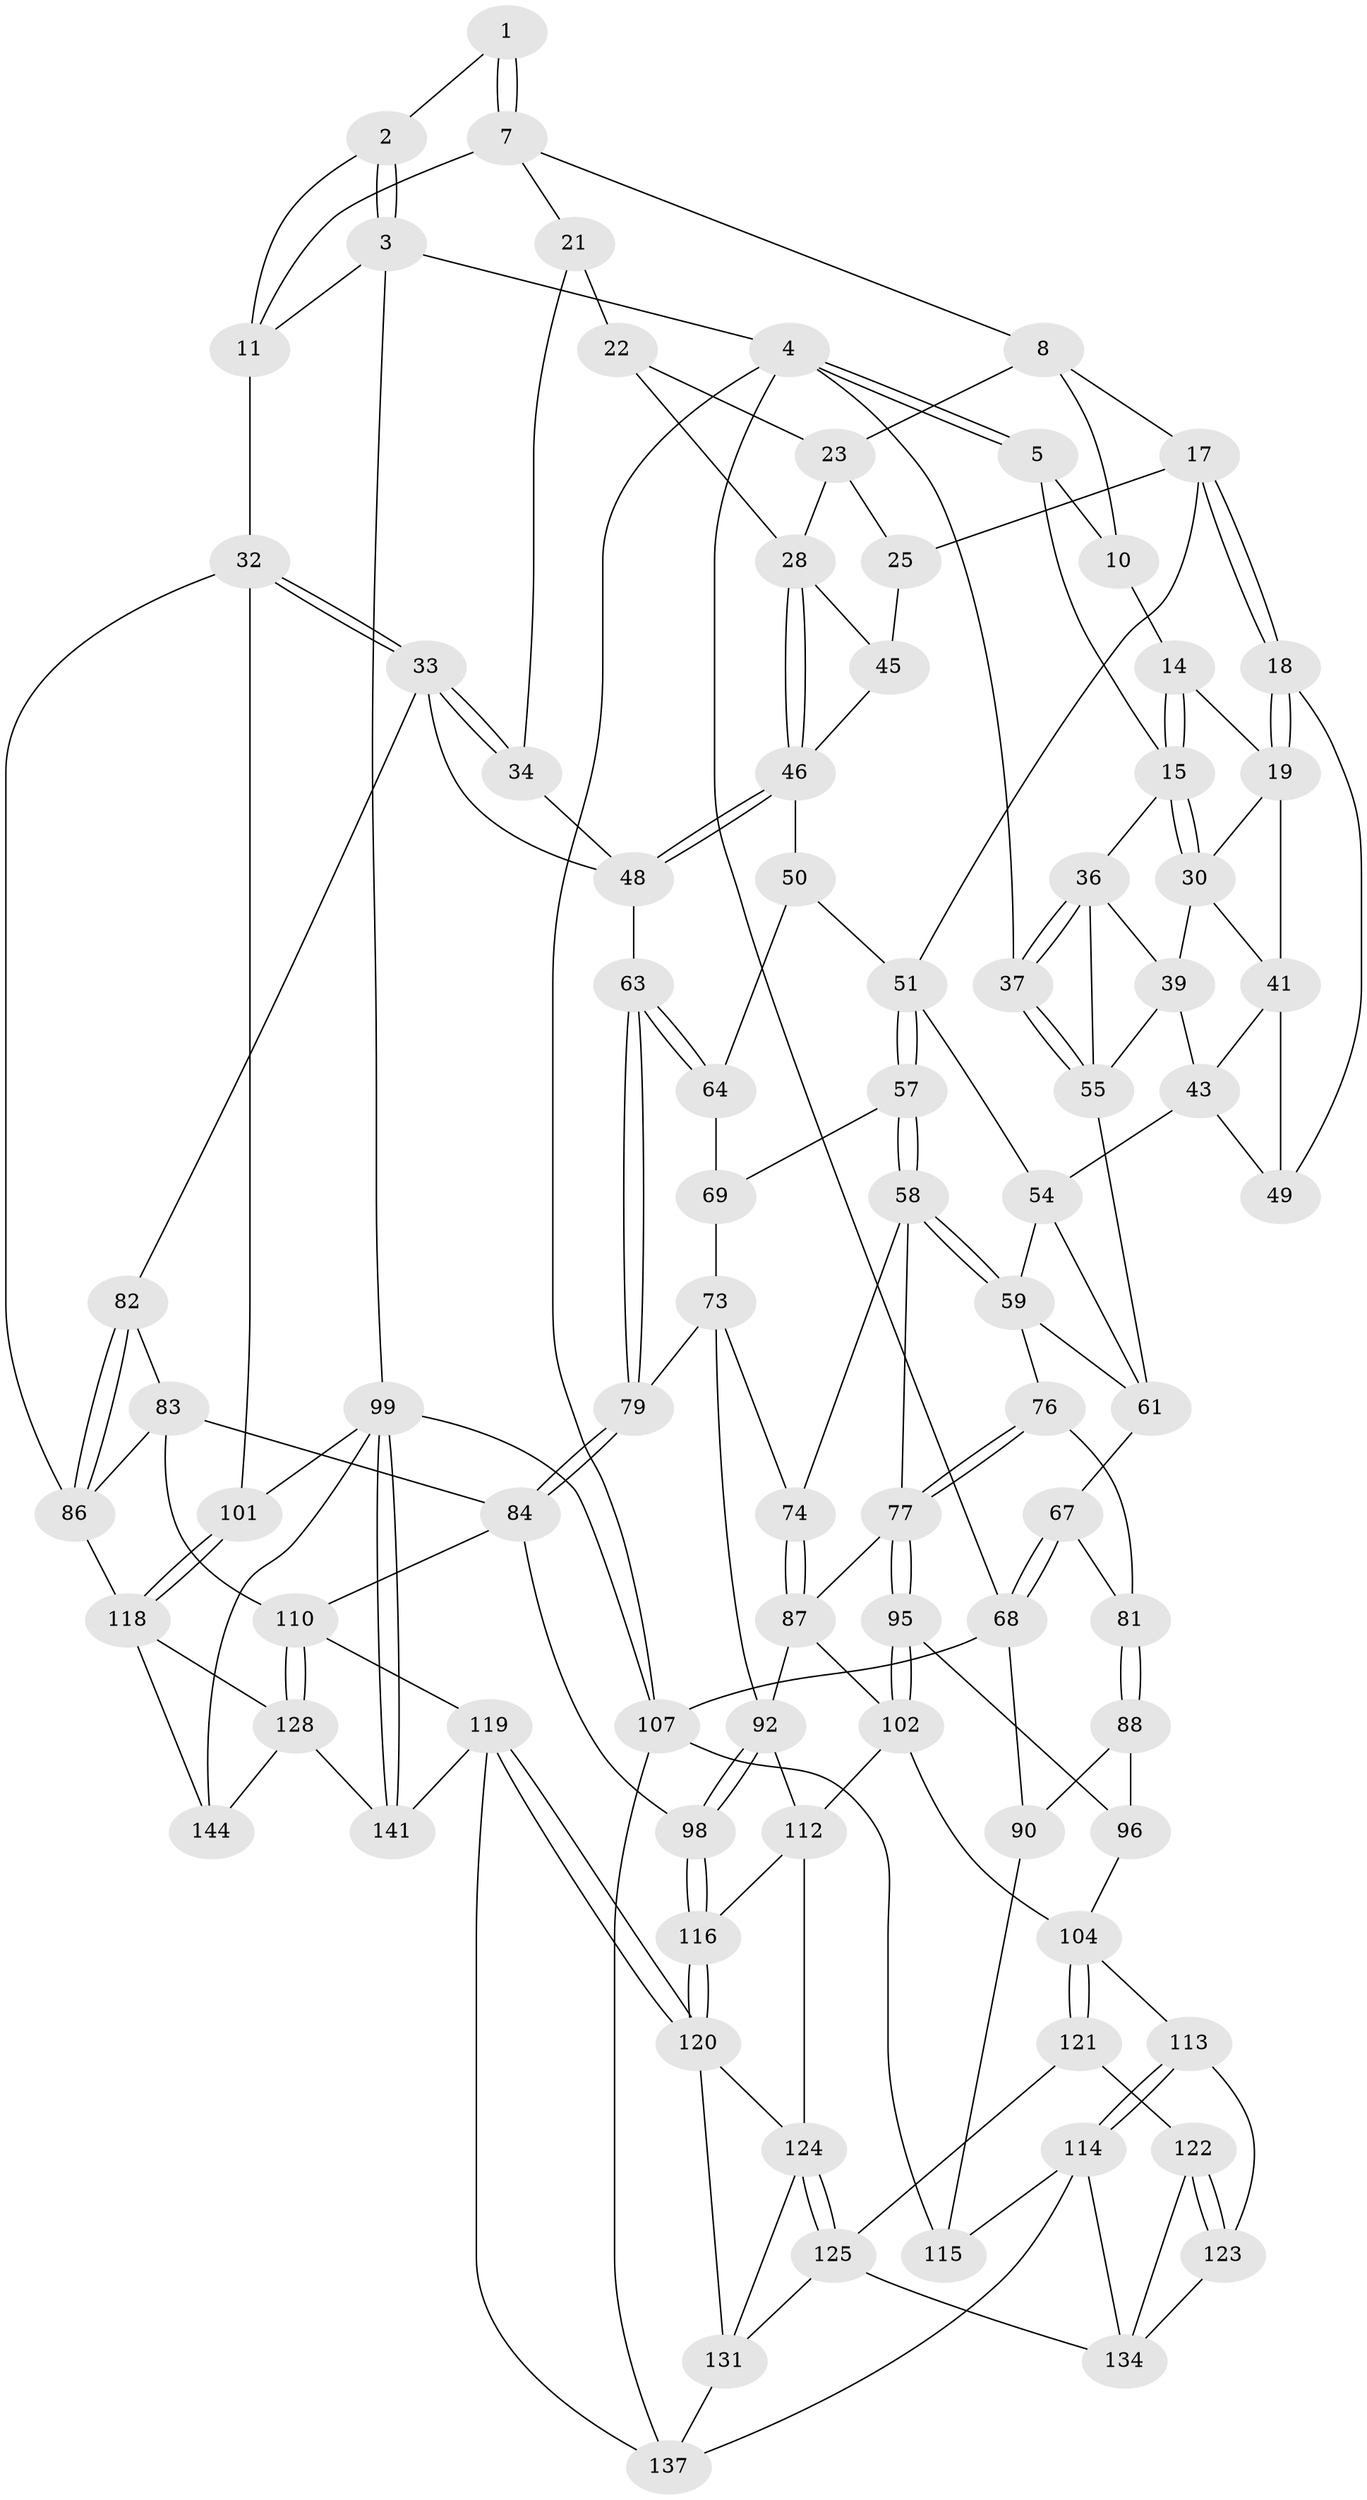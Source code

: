 // Generated by graph-tools (version 1.1) at 2025/24/03/03/25 07:24:39]
// undirected, 87 vertices, 193 edges
graph export_dot {
graph [start="1"]
  node [color=gray90,style=filled];
  1 [pos="+0.5892988321926016+0"];
  2 [pos="+0.8154614362030961+0"];
  3 [pos="+1+0"];
  4 [pos="+0+0",super="+38"];
  5 [pos="+0+0",super="+6"];
  7 [pos="+0.5877021612947916+0",super="+12"];
  8 [pos="+0.5725918586043794+0",super="+9"];
  10 [pos="+0.2923188645299783+0"];
  11 [pos="+0.7623549716363897+0.028017047381238846",super="+13"];
  14 [pos="+0.28944947822646494+0"];
  15 [pos="+0.14936350597815315+0.09012613365547949",super="+16"];
  17 [pos="+0.41250889677179214+0.1389727804797263",super="+26"];
  18 [pos="+0.36207319450544606+0.14651158238931983"];
  19 [pos="+0.32391111635067416+0.13963769482315908",super="+20"];
  21 [pos="+0.7289859257167379+0.07675569469001743",super="+35"];
  22 [pos="+0.6539830787924354+0.0516032807683112",super="+27"];
  23 [pos="+0.5915490994794115+0",super="+24"];
  25 [pos="+0.46687443679105733+0.14635857936189056"];
  28 [pos="+0.6265323625684318+0.15358257070685372",super="+29"];
  30 [pos="+0.15518339120238026+0.09659591934701742",super="+31"];
  32 [pos="+1+0.2278047122517825",super="+85"];
  33 [pos="+1+0.2509624459686971",super="+70"];
  34 [pos="+0.8345730897190125+0.21494091279279098"];
  36 [pos="+0.0791487780545465+0.08080960893203763",super="+40"];
  37 [pos="+0+0.1687208052949834"];
  39 [pos="+0.13000645235321823+0.14037524802793655",super="+44"];
  41 [pos="+0.22035205701893423+0.15556488664291257",super="+42"];
  43 [pos="+0.1974607368884135+0.22084690572614055",super="+53"];
  45 [pos="+0.5256458558926141+0.18407395934689771"];
  46 [pos="+0.6078313557934986+0.2689404236019627",super="+47"];
  48 [pos="+0.6639814131748343+0.29127189448684654",super="+62"];
  49 [pos="+0.29991682575935336+0.2158373451149196"];
  50 [pos="+0.5641040901828734+0.2880882580960721"];
  51 [pos="+0.42397119367535124+0.22411803373448444",super="+52"];
  54 [pos="+0.2902945511856411+0.32954634112604225",super="+60"];
  55 [pos="+0.0356755337565405+0.20304523003581795",super="+56"];
  57 [pos="+0.4467882903273332+0.37729126952891023"];
  58 [pos="+0.4365215343245502+0.38196528030924376",super="+75"];
  59 [pos="+0.29906512775527677+0.37574281689544425",super="+71"];
  61 [pos="+0.09908098397252146+0.326461699875573",super="+66"];
  63 [pos="+0.648595380534853+0.44890193672387607"];
  64 [pos="+0.6294681849231026+0.43940817764842616",super="+65"];
  67 [pos="+0.031583814085420145+0.42228616680421666"];
  68 [pos="+0+0.46405667285456265",super="+91"];
  69 [pos="+0.47189464344122195+0.37975547987386954",super="+72"];
  73 [pos="+0.5066476778647656+0.5236862111837803",super="+80"];
  74 [pos="+0.439281969931118+0.5198055586781755"];
  76 [pos="+0.2715810718906297+0.49066948726285814"];
  77 [pos="+0.2717497780337636+0.491039276306409",super="+78"];
  79 [pos="+0.6347477364641764+0.5124045737550844"];
  81 [pos="+0.10728711238863607+0.502961113965267"];
  82 [pos="+0.8221917650768918+0.5273721004763606"];
  83 [pos="+0.7590500011547725+0.5957817911246727",super="+109"];
  84 [pos="+0.6748995094993577+0.6044088563105222",super="+97"];
  86 [pos="+0.9389511910472961+0.6396193536728005",super="+108"];
  87 [pos="+0.36242852218282945+0.5631053497002906",super="+94"];
  88 [pos="+0.11340547722982425+0.5967372182251235",super="+89"];
  90 [pos="+0+0.7337941955207737"];
  92 [pos="+0.506808220268639+0.6814591481648015",super="+93"];
  95 [pos="+0.22439495877699334+0.5790742803273382"];
  96 [pos="+0.1858656370617753+0.6017075759768373",super="+106"];
  98 [pos="+0.5227881517491564+0.6944657723609405"];
  99 [pos="+1+1",super="+100"];
  101 [pos="+1+0.9760275620813603"];
  102 [pos="+0.2993595180000904+0.698587971180506",super="+103"];
  104 [pos="+0.23604157231414968+0.7311815976915599",super="+105"];
  107 [pos="+0+1",super="+138"];
  110 [pos="+0.7593150400247334+0.8194835321872022",super="+111"];
  112 [pos="+0.35548147924400436+0.7759210754058281",super="+117"];
  113 [pos="+0.1269761616669236+0.8326898692674791"];
  114 [pos="+0.0975602062873504+0.83334263600303",super="+136"];
  115 [pos="+0.051217152213958304+0.820809053755127"];
  116 [pos="+0.5082736970367567+0.7624711354690016"];
  118 [pos="+0.9036350541027253+0.7628910725178886",super="+127"];
  119 [pos="+0.6000186581983968+0.9487816778445463",super="+142"];
  120 [pos="+0.5110465093800032+0.8621339345598185",super="+129"];
  121 [pos="+0.24763949243876082+0.7996704959319536",super="+126"];
  122 [pos="+0.18766566490340847+0.8572196990187104",super="+133"];
  123 [pos="+0.15152366665914685+0.8487369127655445"];
  124 [pos="+0.3638733067580123+0.8124593162892167",super="+130"];
  125 [pos="+0.2841057165485858+0.8636792584290035",super="+132"];
  128 [pos="+0.806764793029539+0.8848567983777371",super="+140"];
  131 [pos="+0.38036353604839085+0.9262237416783512",super="+139"];
  134 [pos="+0.21762915686732062+1",super="+135"];
  137 [pos="+0.15932917815865363+1",super="+143"];
  141 [pos="+0.7387192811380202+1"];
  144 [pos="+0.918433252219812+0.9201805465023689"];
  1 -- 2;
  1 -- 7;
  1 -- 7;
  2 -- 3;
  2 -- 3;
  2 -- 11;
  3 -- 4;
  3 -- 99;
  3 -- 11;
  4 -- 5;
  4 -- 5;
  4 -- 107;
  4 -- 37;
  4 -- 68;
  5 -- 15;
  5 -- 10;
  7 -- 8;
  7 -- 11;
  7 -- 21;
  8 -- 23;
  8 -- 17;
  8 -- 10;
  10 -- 14;
  11 -- 32;
  14 -- 15;
  14 -- 15;
  14 -- 19;
  15 -- 30;
  15 -- 30;
  15 -- 36;
  17 -- 18;
  17 -- 18;
  17 -- 51;
  17 -- 25;
  18 -- 19;
  18 -- 19;
  18 -- 49;
  19 -- 41;
  19 -- 30;
  21 -- 22 [weight=2];
  21 -- 34;
  22 -- 23;
  22 -- 28;
  23 -- 25;
  23 -- 28;
  25 -- 45;
  28 -- 46;
  28 -- 46;
  28 -- 45;
  30 -- 39;
  30 -- 41;
  32 -- 33;
  32 -- 33;
  32 -- 101;
  32 -- 86;
  33 -- 34;
  33 -- 34;
  33 -- 48;
  33 -- 82;
  34 -- 48;
  36 -- 37;
  36 -- 37;
  36 -- 55;
  36 -- 39;
  37 -- 55;
  37 -- 55;
  39 -- 43;
  39 -- 55;
  41 -- 43;
  41 -- 49;
  43 -- 49;
  43 -- 54;
  45 -- 46;
  46 -- 48;
  46 -- 48;
  46 -- 50;
  48 -- 63;
  50 -- 51;
  50 -- 64;
  51 -- 57;
  51 -- 57;
  51 -- 54;
  54 -- 59;
  54 -- 61;
  55 -- 61;
  57 -- 58;
  57 -- 58;
  57 -- 69;
  58 -- 59;
  58 -- 59;
  58 -- 77;
  58 -- 74;
  59 -- 76;
  59 -- 61;
  61 -- 67;
  63 -- 64;
  63 -- 64;
  63 -- 79;
  63 -- 79;
  64 -- 69 [weight=2];
  67 -- 68;
  67 -- 68;
  67 -- 81;
  68 -- 90;
  68 -- 107;
  69 -- 73;
  73 -- 74;
  73 -- 92;
  73 -- 79;
  74 -- 87;
  74 -- 87;
  76 -- 77;
  76 -- 77;
  76 -- 81;
  77 -- 95;
  77 -- 95;
  77 -- 87;
  79 -- 84;
  79 -- 84;
  81 -- 88;
  81 -- 88;
  82 -- 83;
  82 -- 86;
  82 -- 86;
  83 -- 84;
  83 -- 110;
  83 -- 86;
  84 -- 98;
  84 -- 110;
  86 -- 118;
  87 -- 102;
  87 -- 92;
  88 -- 96 [weight=2];
  88 -- 90;
  90 -- 115;
  92 -- 98;
  92 -- 98;
  92 -- 112;
  95 -- 96;
  95 -- 102;
  95 -- 102;
  96 -- 104;
  98 -- 116;
  98 -- 116;
  99 -- 141;
  99 -- 141;
  99 -- 107;
  99 -- 144;
  99 -- 101;
  101 -- 118;
  101 -- 118;
  102 -- 104;
  102 -- 112;
  104 -- 121;
  104 -- 121;
  104 -- 113;
  107 -- 137;
  107 -- 115;
  110 -- 128;
  110 -- 128;
  110 -- 119;
  112 -- 124;
  112 -- 116;
  113 -- 114;
  113 -- 114;
  113 -- 123;
  114 -- 115;
  114 -- 137;
  114 -- 134;
  116 -- 120;
  116 -- 120;
  118 -- 128;
  118 -- 144;
  119 -- 120;
  119 -- 120;
  119 -- 137;
  119 -- 141;
  120 -- 131;
  120 -- 124;
  121 -- 122 [weight=2];
  121 -- 125;
  122 -- 123;
  122 -- 123;
  122 -- 134;
  123 -- 134;
  124 -- 125;
  124 -- 125;
  124 -- 131;
  125 -- 131;
  125 -- 134;
  128 -- 144;
  128 -- 141;
  131 -- 137;
}
